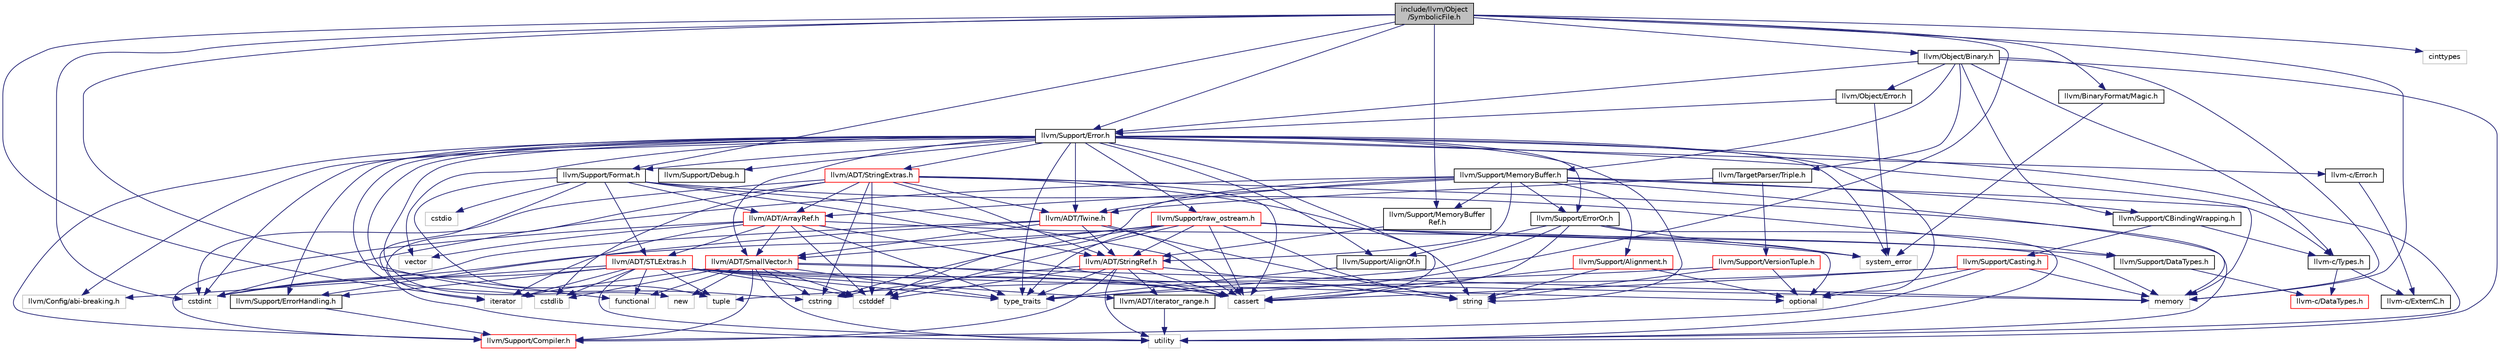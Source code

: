 digraph "include/llvm/Object/SymbolicFile.h"
{
 // LATEX_PDF_SIZE
  bgcolor="transparent";
  edge [fontname="Helvetica",fontsize="10",labelfontname="Helvetica",labelfontsize="10"];
  node [fontname="Helvetica",fontsize="10",shape=record];
  Node1 [label="include/llvm/Object\l/SymbolicFile.h",height=0.2,width=0.4,color="black", fillcolor="grey75", style="filled", fontcolor="black",tooltip=" "];
  Node1 -> Node2 [color="midnightblue",fontsize="10",style="solid",fontname="Helvetica"];
  Node2 [label="llvm/ADT/iterator_range.h",height=0.2,width=0.4,color="black",URL="$iterator__range_8h.html",tooltip=" "];
  Node2 -> Node3 [color="midnightblue",fontsize="10",style="solid",fontname="Helvetica"];
  Node3 [label="utility",height=0.2,width=0.4,color="grey75",tooltip=" "];
  Node1 -> Node4 [color="midnightblue",fontsize="10",style="solid",fontname="Helvetica"];
  Node4 [label="llvm/BinaryFormat/Magic.h",height=0.2,width=0.4,color="black",URL="$Magic_8h.html",tooltip=" "];
  Node4 -> Node5 [color="midnightblue",fontsize="10",style="solid",fontname="Helvetica"];
  Node5 [label="system_error",height=0.2,width=0.4,color="grey75",tooltip=" "];
  Node1 -> Node6 [color="midnightblue",fontsize="10",style="solid",fontname="Helvetica"];
  Node6 [label="llvm/Object/Binary.h",height=0.2,width=0.4,color="black",URL="$Binary_8h.html",tooltip=" "];
  Node6 -> Node7 [color="midnightblue",fontsize="10",style="solid",fontname="Helvetica"];
  Node7 [label="llvm-c/Types.h",height=0.2,width=0.4,color="black",URL="$Types_8h.html",tooltip=" "];
  Node7 -> Node8 [color="midnightblue",fontsize="10",style="solid",fontname="Helvetica"];
  Node8 [label="llvm-c/DataTypes.h",height=0.2,width=0.4,color="red",URL="$c_2DataTypes_8h.html",tooltip=" "];
  Node7 -> Node12 [color="midnightblue",fontsize="10",style="solid",fontname="Helvetica"];
  Node12 [label="llvm-c/ExternC.h",height=0.2,width=0.4,color="black",URL="$ExternC_8h.html",tooltip=" "];
  Node6 -> Node13 [color="midnightblue",fontsize="10",style="solid",fontname="Helvetica"];
  Node13 [label="llvm/Object/Error.h",height=0.2,width=0.4,color="black",URL="$Object_2Error_8h.html",tooltip=" "];
  Node13 -> Node14 [color="midnightblue",fontsize="10",style="solid",fontname="Helvetica"];
  Node14 [label="llvm/Support/Error.h",height=0.2,width=0.4,color="black",URL="$Support_2Error_8h.html",tooltip=" "];
  Node14 -> Node15 [color="midnightblue",fontsize="10",style="solid",fontname="Helvetica"];
  Node15 [label="llvm-c/Error.h",height=0.2,width=0.4,color="black",URL="$c_2Error_8h.html",tooltip=" "];
  Node15 -> Node12 [color="midnightblue",fontsize="10",style="solid",fontname="Helvetica"];
  Node14 -> Node16 [color="midnightblue",fontsize="10",style="solid",fontname="Helvetica"];
  Node16 [label="llvm/ADT/SmallVector.h",height=0.2,width=0.4,color="red",URL="$SmallVector_8h.html",tooltip=" "];
  Node16 -> Node17 [color="midnightblue",fontsize="10",style="solid",fontname="Helvetica"];
  Node17 [label="llvm/Support/Compiler.h",height=0.2,width=0.4,color="red",URL="$Compiler_8h.html",tooltip=" "];
  Node16 -> Node23 [color="midnightblue",fontsize="10",style="solid",fontname="Helvetica"];
  Node23 [label="cassert",height=0.2,width=0.4,color="grey75",tooltip=" "];
  Node16 -> Node24 [color="midnightblue",fontsize="10",style="solid",fontname="Helvetica"];
  Node24 [label="cstddef",height=0.2,width=0.4,color="grey75",tooltip=" "];
  Node16 -> Node25 [color="midnightblue",fontsize="10",style="solid",fontname="Helvetica"];
  Node25 [label="cstdlib",height=0.2,width=0.4,color="grey75",tooltip=" "];
  Node16 -> Node26 [color="midnightblue",fontsize="10",style="solid",fontname="Helvetica"];
  Node26 [label="cstring",height=0.2,width=0.4,color="grey75",tooltip=" "];
  Node16 -> Node27 [color="midnightblue",fontsize="10",style="solid",fontname="Helvetica"];
  Node27 [label="functional",height=0.2,width=0.4,color="grey75",tooltip=" "];
  Node16 -> Node29 [color="midnightblue",fontsize="10",style="solid",fontname="Helvetica"];
  Node29 [label="iterator",height=0.2,width=0.4,color="grey75",tooltip=" "];
  Node16 -> Node31 [color="midnightblue",fontsize="10",style="solid",fontname="Helvetica"];
  Node31 [label="memory",height=0.2,width=0.4,color="grey75",tooltip=" "];
  Node16 -> Node32 [color="midnightblue",fontsize="10",style="solid",fontname="Helvetica"];
  Node32 [label="new",height=0.2,width=0.4,color="grey75",tooltip=" "];
  Node16 -> Node21 [color="midnightblue",fontsize="10",style="solid",fontname="Helvetica"];
  Node21 [label="type_traits",height=0.2,width=0.4,color="grey75",tooltip=" "];
  Node16 -> Node3 [color="midnightblue",fontsize="10",style="solid",fontname="Helvetica"];
  Node14 -> Node33 [color="midnightblue",fontsize="10",style="solid",fontname="Helvetica"];
  Node33 [label="llvm/ADT/StringExtras.h",height=0.2,width=0.4,color="red",URL="$StringExtras_8h.html",tooltip=" "];
  Node33 -> Node41 [color="midnightblue",fontsize="10",style="solid",fontname="Helvetica"];
  Node41 [label="llvm/ADT/ArrayRef.h",height=0.2,width=0.4,color="red",URL="$ArrayRef_8h.html",tooltip=" "];
  Node41 -> Node16 [color="midnightblue",fontsize="10",style="solid",fontname="Helvetica"];
  Node41 -> Node49 [color="midnightblue",fontsize="10",style="solid",fontname="Helvetica"];
  Node49 [label="llvm/ADT/STLExtras.h",height=0.2,width=0.4,color="red",URL="$STLExtras_8h.html",tooltip=" "];
  Node49 -> Node2 [color="midnightblue",fontsize="10",style="solid",fontname="Helvetica"];
  Node49 -> Node54 [color="midnightblue",fontsize="10",style="solid",fontname="Helvetica"];
  Node54 [label="llvm/Config/abi-breaking.h",height=0.2,width=0.4,color="grey75",tooltip=" "];
  Node49 -> Node44 [color="midnightblue",fontsize="10",style="solid",fontname="Helvetica"];
  Node44 [label="llvm/Support/ErrorHandling.h",height=0.2,width=0.4,color="black",URL="$Support_2ErrorHandling_8h.html",tooltip=" "];
  Node44 -> Node17 [color="midnightblue",fontsize="10",style="solid",fontname="Helvetica"];
  Node49 -> Node23 [color="midnightblue",fontsize="10",style="solid",fontname="Helvetica"];
  Node49 -> Node24 [color="midnightblue",fontsize="10",style="solid",fontname="Helvetica"];
  Node49 -> Node38 [color="midnightblue",fontsize="10",style="solid",fontname="Helvetica"];
  Node38 [label="cstdint",height=0.2,width=0.4,color="grey75",tooltip=" "];
  Node49 -> Node25 [color="midnightblue",fontsize="10",style="solid",fontname="Helvetica"];
  Node49 -> Node27 [color="midnightblue",fontsize="10",style="solid",fontname="Helvetica"];
  Node49 -> Node29 [color="midnightblue",fontsize="10",style="solid",fontname="Helvetica"];
  Node49 -> Node31 [color="midnightblue",fontsize="10",style="solid",fontname="Helvetica"];
  Node49 -> Node40 [color="midnightblue",fontsize="10",style="solid",fontname="Helvetica"];
  Node40 [label="optional",height=0.2,width=0.4,color="grey75",tooltip=" "];
  Node49 -> Node48 [color="midnightblue",fontsize="10",style="solid",fontname="Helvetica"];
  Node48 [label="tuple",height=0.2,width=0.4,color="grey75",tooltip=" "];
  Node49 -> Node21 [color="midnightblue",fontsize="10",style="solid",fontname="Helvetica"];
  Node49 -> Node3 [color="midnightblue",fontsize="10",style="solid",fontname="Helvetica"];
  Node41 -> Node17 [color="midnightblue",fontsize="10",style="solid",fontname="Helvetica"];
  Node41 -> Node23 [color="midnightblue",fontsize="10",style="solid",fontname="Helvetica"];
  Node41 -> Node24 [color="midnightblue",fontsize="10",style="solid",fontname="Helvetica"];
  Node41 -> Node29 [color="midnightblue",fontsize="10",style="solid",fontname="Helvetica"];
  Node41 -> Node31 [color="midnightblue",fontsize="10",style="solid",fontname="Helvetica"];
  Node41 -> Node21 [color="midnightblue",fontsize="10",style="solid",fontname="Helvetica"];
  Node41 -> Node56 [color="midnightblue",fontsize="10",style="solid",fontname="Helvetica"];
  Node56 [label="vector",height=0.2,width=0.4,color="grey75",tooltip=" "];
  Node33 -> Node58 [color="midnightblue",fontsize="10",style="solid",fontname="Helvetica"];
  Node58 [label="llvm/ADT/StringRef.h",height=0.2,width=0.4,color="red",URL="$StringRef_8h.html",tooltip=" "];
  Node58 -> Node2 [color="midnightblue",fontsize="10",style="solid",fontname="Helvetica"];
  Node58 -> Node17 [color="midnightblue",fontsize="10",style="solid",fontname="Helvetica"];
  Node58 -> Node23 [color="midnightblue",fontsize="10",style="solid",fontname="Helvetica"];
  Node58 -> Node24 [color="midnightblue",fontsize="10",style="solid",fontname="Helvetica"];
  Node58 -> Node26 [color="midnightblue",fontsize="10",style="solid",fontname="Helvetica"];
  Node58 -> Node47 [color="midnightblue",fontsize="10",style="solid",fontname="Helvetica"];
  Node47 [label="string",height=0.2,width=0.4,color="grey75",tooltip=" "];
  Node58 -> Node21 [color="midnightblue",fontsize="10",style="solid",fontname="Helvetica"];
  Node58 -> Node3 [color="midnightblue",fontsize="10",style="solid",fontname="Helvetica"];
  Node33 -> Node62 [color="midnightblue",fontsize="10",style="solid",fontname="Helvetica"];
  Node62 [label="llvm/ADT/Twine.h",height=0.2,width=0.4,color="red",URL="$Twine_8h.html",tooltip=" "];
  Node62 -> Node16 [color="midnightblue",fontsize="10",style="solid",fontname="Helvetica"];
  Node62 -> Node58 [color="midnightblue",fontsize="10",style="solid",fontname="Helvetica"];
  Node62 -> Node44 [color="midnightblue",fontsize="10",style="solid",fontname="Helvetica"];
  Node62 -> Node23 [color="midnightblue",fontsize="10",style="solid",fontname="Helvetica"];
  Node62 -> Node38 [color="midnightblue",fontsize="10",style="solid",fontname="Helvetica"];
  Node62 -> Node47 [color="midnightblue",fontsize="10",style="solid",fontname="Helvetica"];
  Node33 -> Node23 [color="midnightblue",fontsize="10",style="solid",fontname="Helvetica"];
  Node33 -> Node24 [color="midnightblue",fontsize="10",style="solid",fontname="Helvetica"];
  Node33 -> Node38 [color="midnightblue",fontsize="10",style="solid",fontname="Helvetica"];
  Node33 -> Node25 [color="midnightblue",fontsize="10",style="solid",fontname="Helvetica"];
  Node33 -> Node26 [color="midnightblue",fontsize="10",style="solid",fontname="Helvetica"];
  Node33 -> Node29 [color="midnightblue",fontsize="10",style="solid",fontname="Helvetica"];
  Node33 -> Node47 [color="midnightblue",fontsize="10",style="solid",fontname="Helvetica"];
  Node33 -> Node3 [color="midnightblue",fontsize="10",style="solid",fontname="Helvetica"];
  Node14 -> Node62 [color="midnightblue",fontsize="10",style="solid",fontname="Helvetica"];
  Node14 -> Node54 [color="midnightblue",fontsize="10",style="solid",fontname="Helvetica"];
  Node14 -> Node63 [color="midnightblue",fontsize="10",style="solid",fontname="Helvetica"];
  Node63 [label="llvm/Support/AlignOf.h",height=0.2,width=0.4,color="black",URL="$AlignOf_8h.html",tooltip=" "];
  Node63 -> Node21 [color="midnightblue",fontsize="10",style="solid",fontname="Helvetica"];
  Node14 -> Node17 [color="midnightblue",fontsize="10",style="solid",fontname="Helvetica"];
  Node14 -> Node64 [color="midnightblue",fontsize="10",style="solid",fontname="Helvetica"];
  Node64 [label="llvm/Support/Debug.h",height=0.2,width=0.4,color="black",URL="$Debug_8h.html",tooltip=" "];
  Node14 -> Node44 [color="midnightblue",fontsize="10",style="solid",fontname="Helvetica"];
  Node14 -> Node65 [color="midnightblue",fontsize="10",style="solid",fontname="Helvetica"];
  Node65 [label="llvm/Support/ErrorOr.h",height=0.2,width=0.4,color="black",URL="$ErrorOr_8h.html",tooltip=" "];
  Node65 -> Node63 [color="midnightblue",fontsize="10",style="solid",fontname="Helvetica"];
  Node65 -> Node23 [color="midnightblue",fontsize="10",style="solid",fontname="Helvetica"];
  Node65 -> Node5 [color="midnightblue",fontsize="10",style="solid",fontname="Helvetica"];
  Node65 -> Node21 [color="midnightblue",fontsize="10",style="solid",fontname="Helvetica"];
  Node65 -> Node3 [color="midnightblue",fontsize="10",style="solid",fontname="Helvetica"];
  Node14 -> Node66 [color="midnightblue",fontsize="10",style="solid",fontname="Helvetica"];
  Node66 [label="llvm/Support/Format.h",height=0.2,width=0.4,color="black",URL="$Format_8h.html",tooltip=" "];
  Node66 -> Node41 [color="midnightblue",fontsize="10",style="solid",fontname="Helvetica"];
  Node66 -> Node49 [color="midnightblue",fontsize="10",style="solid",fontname="Helvetica"];
  Node66 -> Node58 [color="midnightblue",fontsize="10",style="solid",fontname="Helvetica"];
  Node66 -> Node43 [color="midnightblue",fontsize="10",style="solid",fontname="Helvetica"];
  Node43 [label="llvm/Support/DataTypes.h",height=0.2,width=0.4,color="black",URL="$Support_2DataTypes_8h.html",tooltip=" "];
  Node43 -> Node8 [color="midnightblue",fontsize="10",style="solid",fontname="Helvetica"];
  Node66 -> Node23 [color="midnightblue",fontsize="10",style="solid",fontname="Helvetica"];
  Node66 -> Node67 [color="midnightblue",fontsize="10",style="solid",fontname="Helvetica"];
  Node67 [label="cstdio",height=0.2,width=0.4,color="grey75",tooltip=" "];
  Node66 -> Node48 [color="midnightblue",fontsize="10",style="solid",fontname="Helvetica"];
  Node66 -> Node3 [color="midnightblue",fontsize="10",style="solid",fontname="Helvetica"];
  Node14 -> Node68 [color="midnightblue",fontsize="10",style="solid",fontname="Helvetica"];
  Node68 [label="llvm/Support/raw_ostream.h",height=0.2,width=0.4,color="red",URL="$raw__ostream_8h.html",tooltip=" "];
  Node68 -> Node16 [color="midnightblue",fontsize="10",style="solid",fontname="Helvetica"];
  Node68 -> Node58 [color="midnightblue",fontsize="10",style="solid",fontname="Helvetica"];
  Node68 -> Node43 [color="midnightblue",fontsize="10",style="solid",fontname="Helvetica"];
  Node68 -> Node23 [color="midnightblue",fontsize="10",style="solid",fontname="Helvetica"];
  Node68 -> Node24 [color="midnightblue",fontsize="10",style="solid",fontname="Helvetica"];
  Node68 -> Node38 [color="midnightblue",fontsize="10",style="solid",fontname="Helvetica"];
  Node68 -> Node26 [color="midnightblue",fontsize="10",style="solid",fontname="Helvetica"];
  Node68 -> Node40 [color="midnightblue",fontsize="10",style="solid",fontname="Helvetica"];
  Node68 -> Node47 [color="midnightblue",fontsize="10",style="solid",fontname="Helvetica"];
  Node68 -> Node5 [color="midnightblue",fontsize="10",style="solid",fontname="Helvetica"];
  Node68 -> Node21 [color="midnightblue",fontsize="10",style="solid",fontname="Helvetica"];
  Node14 -> Node23 [color="midnightblue",fontsize="10",style="solid",fontname="Helvetica"];
  Node14 -> Node38 [color="midnightblue",fontsize="10",style="solid",fontname="Helvetica"];
  Node14 -> Node25 [color="midnightblue",fontsize="10",style="solid",fontname="Helvetica"];
  Node14 -> Node27 [color="midnightblue",fontsize="10",style="solid",fontname="Helvetica"];
  Node14 -> Node31 [color="midnightblue",fontsize="10",style="solid",fontname="Helvetica"];
  Node14 -> Node32 [color="midnightblue",fontsize="10",style="solid",fontname="Helvetica"];
  Node14 -> Node40 [color="midnightblue",fontsize="10",style="solid",fontname="Helvetica"];
  Node14 -> Node47 [color="midnightblue",fontsize="10",style="solid",fontname="Helvetica"];
  Node14 -> Node5 [color="midnightblue",fontsize="10",style="solid",fontname="Helvetica"];
  Node14 -> Node21 [color="midnightblue",fontsize="10",style="solid",fontname="Helvetica"];
  Node14 -> Node3 [color="midnightblue",fontsize="10",style="solid",fontname="Helvetica"];
  Node14 -> Node56 [color="midnightblue",fontsize="10",style="solid",fontname="Helvetica"];
  Node13 -> Node5 [color="midnightblue",fontsize="10",style="solid",fontname="Helvetica"];
  Node6 -> Node69 [color="midnightblue",fontsize="10",style="solid",fontname="Helvetica"];
  Node69 [label="llvm/Support/CBindingWrapping.h",height=0.2,width=0.4,color="black",URL="$CBindingWrapping_8h.html",tooltip=" "];
  Node69 -> Node7 [color="midnightblue",fontsize="10",style="solid",fontname="Helvetica"];
  Node69 -> Node70 [color="midnightblue",fontsize="10",style="solid",fontname="Helvetica"];
  Node70 [label="llvm/Support/Casting.h",height=0.2,width=0.4,color="red",URL="$Casting_8h.html",tooltip=" "];
  Node70 -> Node17 [color="midnightblue",fontsize="10",style="solid",fontname="Helvetica"];
  Node70 -> Node23 [color="midnightblue",fontsize="10",style="solid",fontname="Helvetica"];
  Node70 -> Node31 [color="midnightblue",fontsize="10",style="solid",fontname="Helvetica"];
  Node70 -> Node40 [color="midnightblue",fontsize="10",style="solid",fontname="Helvetica"];
  Node70 -> Node21 [color="midnightblue",fontsize="10",style="solid",fontname="Helvetica"];
  Node6 -> Node14 [color="midnightblue",fontsize="10",style="solid",fontname="Helvetica"];
  Node6 -> Node71 [color="midnightblue",fontsize="10",style="solid",fontname="Helvetica"];
  Node71 [label="llvm/Support/MemoryBuffer.h",height=0.2,width=0.4,color="black",URL="$MemoryBuffer_8h.html",tooltip=" "];
  Node71 -> Node7 [color="midnightblue",fontsize="10",style="solid",fontname="Helvetica"];
  Node71 -> Node41 [color="midnightblue",fontsize="10",style="solid",fontname="Helvetica"];
  Node71 -> Node58 [color="midnightblue",fontsize="10",style="solid",fontname="Helvetica"];
  Node71 -> Node62 [color="midnightblue",fontsize="10",style="solid",fontname="Helvetica"];
  Node71 -> Node72 [color="midnightblue",fontsize="10",style="solid",fontname="Helvetica"];
  Node72 [label="llvm/Support/Alignment.h",height=0.2,width=0.4,color="red",URL="$Alignment_8h.html",tooltip=" "];
  Node72 -> Node23 [color="midnightblue",fontsize="10",style="solid",fontname="Helvetica"];
  Node72 -> Node40 [color="midnightblue",fontsize="10",style="solid",fontname="Helvetica"];
  Node72 -> Node47 [color="midnightblue",fontsize="10",style="solid",fontname="Helvetica"];
  Node71 -> Node69 [color="midnightblue",fontsize="10",style="solid",fontname="Helvetica"];
  Node71 -> Node65 [color="midnightblue",fontsize="10",style="solid",fontname="Helvetica"];
  Node71 -> Node73 [color="midnightblue",fontsize="10",style="solid",fontname="Helvetica"];
  Node73 [label="llvm/Support/MemoryBuffer\lRef.h",height=0.2,width=0.4,color="black",URL="$MemoryBufferRef_8h.html",tooltip=" "];
  Node73 -> Node58 [color="midnightblue",fontsize="10",style="solid",fontname="Helvetica"];
  Node71 -> Node24 [color="midnightblue",fontsize="10",style="solid",fontname="Helvetica"];
  Node71 -> Node38 [color="midnightblue",fontsize="10",style="solid",fontname="Helvetica"];
  Node71 -> Node31 [color="midnightblue",fontsize="10",style="solid",fontname="Helvetica"];
  Node6 -> Node74 [color="midnightblue",fontsize="10",style="solid",fontname="Helvetica"];
  Node74 [label="llvm/TargetParser/Triple.h",height=0.2,width=0.4,color="black",URL="$Triple_8h.html",tooltip=" "];
  Node74 -> Node62 [color="midnightblue",fontsize="10",style="solid",fontname="Helvetica"];
  Node74 -> Node75 [color="midnightblue",fontsize="10",style="solid",fontname="Helvetica"];
  Node75 [label="llvm/Support/VersionTuple.h",height=0.2,width=0.4,color="red",URL="$VersionTuple_8h.html",tooltip=" "];
  Node75 -> Node40 [color="midnightblue",fontsize="10",style="solid",fontname="Helvetica"];
  Node75 -> Node47 [color="midnightblue",fontsize="10",style="solid",fontname="Helvetica"];
  Node75 -> Node48 [color="midnightblue",fontsize="10",style="solid",fontname="Helvetica"];
  Node6 -> Node31 [color="midnightblue",fontsize="10",style="solid",fontname="Helvetica"];
  Node6 -> Node3 [color="midnightblue",fontsize="10",style="solid",fontname="Helvetica"];
  Node1 -> Node14 [color="midnightblue",fontsize="10",style="solid",fontname="Helvetica"];
  Node1 -> Node66 [color="midnightblue",fontsize="10",style="solid",fontname="Helvetica"];
  Node1 -> Node73 [color="midnightblue",fontsize="10",style="solid",fontname="Helvetica"];
  Node1 -> Node77 [color="midnightblue",fontsize="10",style="solid",fontname="Helvetica"];
  Node77 [label="cinttypes",height=0.2,width=0.4,color="grey75",tooltip=" "];
  Node1 -> Node38 [color="midnightblue",fontsize="10",style="solid",fontname="Helvetica"];
  Node1 -> Node26 [color="midnightblue",fontsize="10",style="solid",fontname="Helvetica"];
  Node1 -> Node29 [color="midnightblue",fontsize="10",style="solid",fontname="Helvetica"];
  Node1 -> Node31 [color="midnightblue",fontsize="10",style="solid",fontname="Helvetica"];
}
